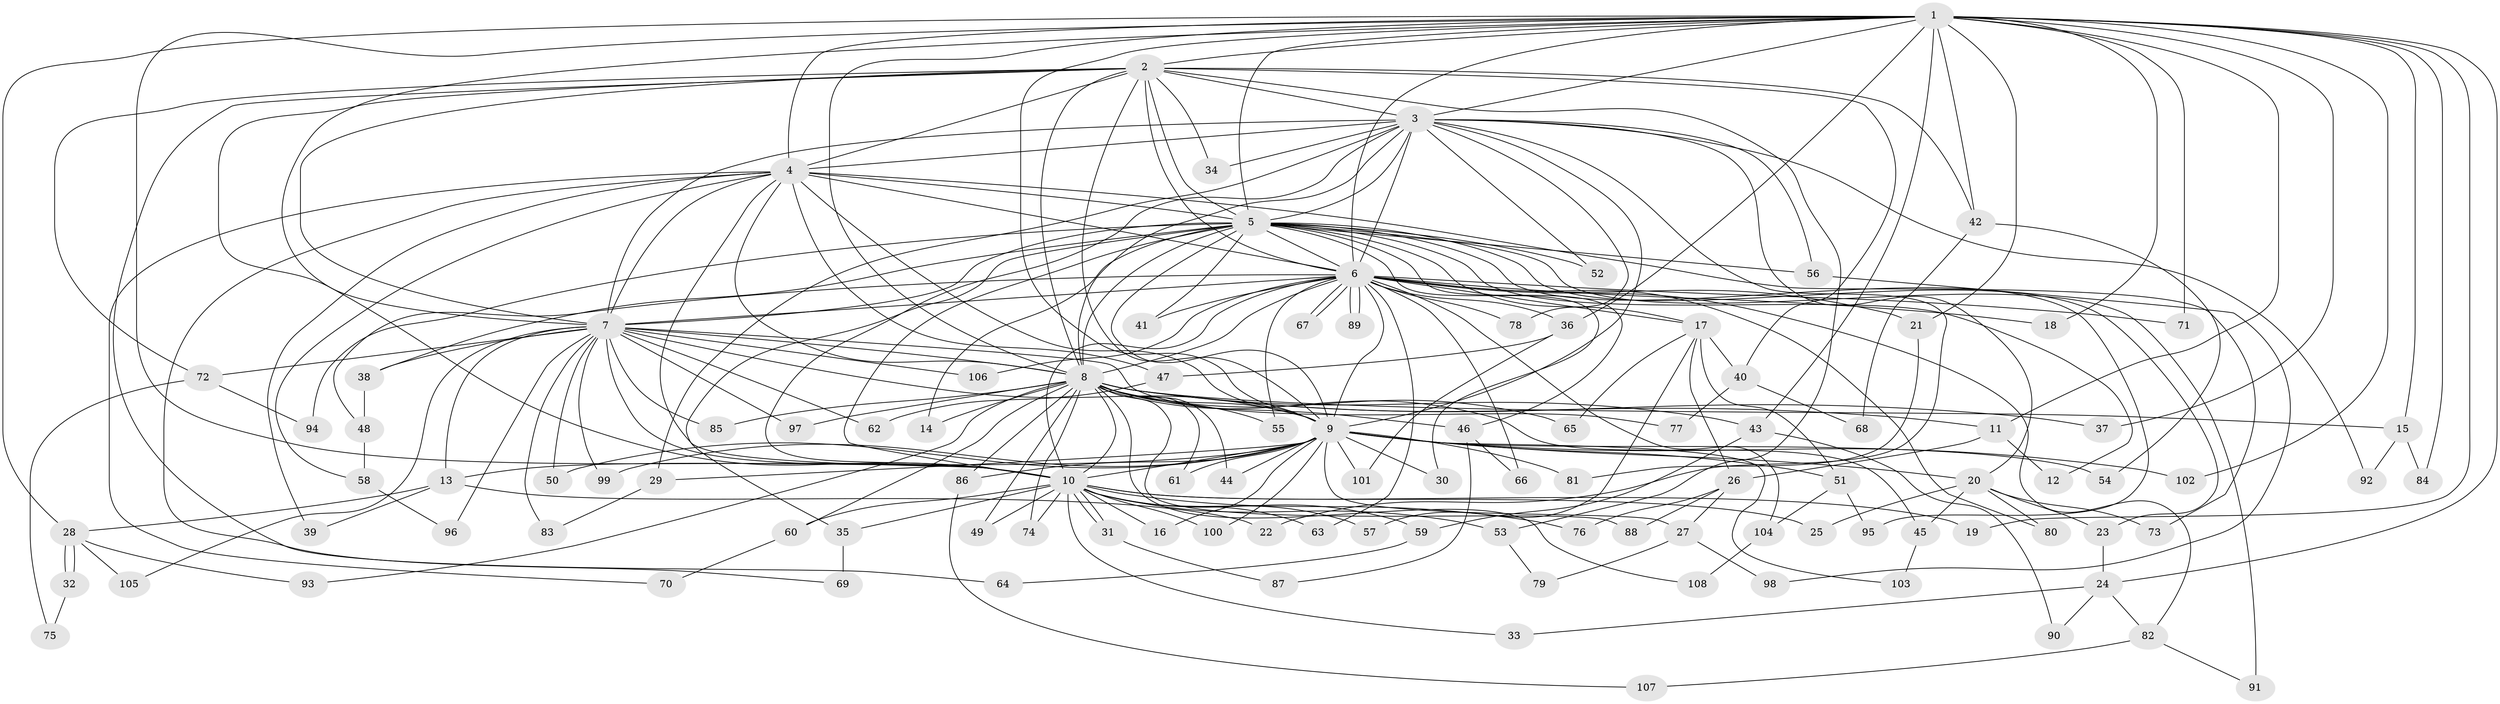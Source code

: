 // Generated by graph-tools (version 1.1) at 2025/13/03/09/25 04:13:42]
// undirected, 108 vertices, 241 edges
graph export_dot {
graph [start="1"]
  node [color=gray90,style=filled];
  1;
  2;
  3;
  4;
  5;
  6;
  7;
  8;
  9;
  10;
  11;
  12;
  13;
  14;
  15;
  16;
  17;
  18;
  19;
  20;
  21;
  22;
  23;
  24;
  25;
  26;
  27;
  28;
  29;
  30;
  31;
  32;
  33;
  34;
  35;
  36;
  37;
  38;
  39;
  40;
  41;
  42;
  43;
  44;
  45;
  46;
  47;
  48;
  49;
  50;
  51;
  52;
  53;
  54;
  55;
  56;
  57;
  58;
  59;
  60;
  61;
  62;
  63;
  64;
  65;
  66;
  67;
  68;
  69;
  70;
  71;
  72;
  73;
  74;
  75;
  76;
  77;
  78;
  79;
  80;
  81;
  82;
  83;
  84;
  85;
  86;
  87;
  88;
  89;
  90;
  91;
  92;
  93;
  94;
  95;
  96;
  97;
  98;
  99;
  100;
  101;
  102;
  103;
  104;
  105;
  106;
  107;
  108;
  1 -- 2;
  1 -- 3;
  1 -- 4;
  1 -- 5;
  1 -- 6;
  1 -- 7;
  1 -- 8;
  1 -- 9;
  1 -- 10;
  1 -- 11;
  1 -- 15;
  1 -- 18;
  1 -- 19;
  1 -- 21;
  1 -- 24;
  1 -- 28;
  1 -- 36;
  1 -- 37;
  1 -- 42;
  1 -- 43;
  1 -- 71;
  1 -- 84;
  1 -- 102;
  2 -- 3;
  2 -- 4;
  2 -- 5;
  2 -- 6;
  2 -- 7;
  2 -- 8;
  2 -- 9;
  2 -- 10;
  2 -- 34;
  2 -- 40;
  2 -- 42;
  2 -- 53;
  2 -- 64;
  2 -- 72;
  3 -- 4;
  3 -- 5;
  3 -- 6;
  3 -- 7;
  3 -- 8;
  3 -- 9;
  3 -- 10;
  3 -- 20;
  3 -- 22;
  3 -- 29;
  3 -- 34;
  3 -- 52;
  3 -- 56;
  3 -- 78;
  3 -- 92;
  4 -- 5;
  4 -- 6;
  4 -- 7;
  4 -- 8;
  4 -- 9;
  4 -- 10;
  4 -- 39;
  4 -- 47;
  4 -- 58;
  4 -- 69;
  4 -- 70;
  4 -- 73;
  5 -- 6;
  5 -- 7;
  5 -- 8;
  5 -- 9;
  5 -- 10;
  5 -- 12;
  5 -- 14;
  5 -- 17;
  5 -- 23;
  5 -- 30;
  5 -- 35;
  5 -- 38;
  5 -- 41;
  5 -- 46;
  5 -- 52;
  5 -- 56;
  5 -- 91;
  5 -- 94;
  5 -- 95;
  6 -- 7;
  6 -- 8;
  6 -- 9;
  6 -- 10;
  6 -- 17;
  6 -- 18;
  6 -- 21;
  6 -- 36;
  6 -- 41;
  6 -- 48;
  6 -- 55;
  6 -- 63;
  6 -- 66;
  6 -- 67;
  6 -- 67;
  6 -- 71;
  6 -- 78;
  6 -- 80;
  6 -- 82;
  6 -- 89;
  6 -- 89;
  6 -- 104;
  6 -- 106;
  7 -- 8;
  7 -- 9;
  7 -- 10;
  7 -- 13;
  7 -- 38;
  7 -- 50;
  7 -- 62;
  7 -- 72;
  7 -- 77;
  7 -- 83;
  7 -- 85;
  7 -- 96;
  7 -- 97;
  7 -- 99;
  7 -- 105;
  7 -- 106;
  8 -- 9;
  8 -- 10;
  8 -- 11;
  8 -- 14;
  8 -- 15;
  8 -- 37;
  8 -- 43;
  8 -- 44;
  8 -- 45;
  8 -- 46;
  8 -- 49;
  8 -- 55;
  8 -- 60;
  8 -- 61;
  8 -- 65;
  8 -- 74;
  8 -- 85;
  8 -- 86;
  8 -- 88;
  8 -- 93;
  8 -- 97;
  8 -- 108;
  9 -- 10;
  9 -- 13;
  9 -- 16;
  9 -- 20;
  9 -- 27;
  9 -- 29;
  9 -- 30;
  9 -- 44;
  9 -- 50;
  9 -- 51;
  9 -- 54;
  9 -- 61;
  9 -- 81;
  9 -- 86;
  9 -- 99;
  9 -- 100;
  9 -- 101;
  9 -- 102;
  9 -- 103;
  10 -- 16;
  10 -- 19;
  10 -- 25;
  10 -- 31;
  10 -- 31;
  10 -- 33;
  10 -- 35;
  10 -- 49;
  10 -- 53;
  10 -- 57;
  10 -- 59;
  10 -- 60;
  10 -- 63;
  10 -- 74;
  10 -- 76;
  10 -- 100;
  11 -- 12;
  11 -- 26;
  13 -- 22;
  13 -- 28;
  13 -- 39;
  15 -- 84;
  15 -- 92;
  17 -- 26;
  17 -- 40;
  17 -- 51;
  17 -- 57;
  17 -- 65;
  20 -- 23;
  20 -- 25;
  20 -- 45;
  20 -- 73;
  20 -- 80;
  21 -- 81;
  23 -- 24;
  24 -- 33;
  24 -- 82;
  24 -- 90;
  26 -- 27;
  26 -- 76;
  26 -- 88;
  27 -- 79;
  27 -- 98;
  28 -- 32;
  28 -- 32;
  28 -- 93;
  28 -- 105;
  29 -- 83;
  31 -- 87;
  32 -- 75;
  35 -- 69;
  36 -- 47;
  36 -- 101;
  38 -- 48;
  40 -- 68;
  40 -- 77;
  42 -- 54;
  42 -- 68;
  43 -- 59;
  43 -- 90;
  45 -- 103;
  46 -- 66;
  46 -- 87;
  47 -- 62;
  48 -- 58;
  51 -- 95;
  51 -- 104;
  53 -- 79;
  56 -- 98;
  58 -- 96;
  59 -- 64;
  60 -- 70;
  72 -- 75;
  72 -- 94;
  82 -- 91;
  82 -- 107;
  86 -- 107;
  104 -- 108;
}

